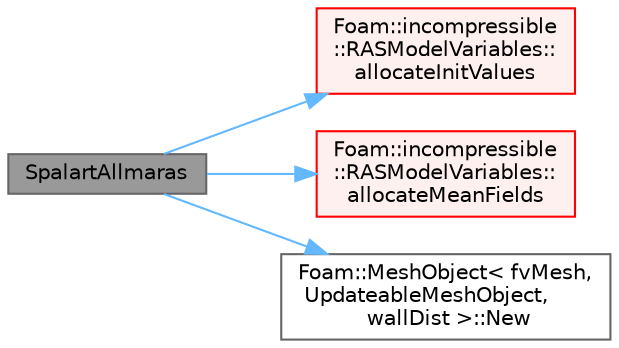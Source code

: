digraph "SpalartAllmaras"
{
 // LATEX_PDF_SIZE
  bgcolor="transparent";
  edge [fontname=Helvetica,fontsize=10,labelfontname=Helvetica,labelfontsize=10];
  node [fontname=Helvetica,fontsize=10,shape=box,height=0.2,width=0.4];
  rankdir="LR";
  Node1 [id="Node000001",label="SpalartAllmaras",height=0.2,width=0.4,color="gray40", fillcolor="grey60", style="filled", fontcolor="black",tooltip=" "];
  Node1 -> Node2 [id="edge1_Node000001_Node000002",color="steelblue1",style="solid",tooltip=" "];
  Node2 [id="Node000002",label="Foam::incompressible\l::RASModelVariables::\lallocateInitValues",height=0.2,width=0.4,color="red", fillcolor="#FFF0F0", style="filled",URL="$classFoam_1_1incompressible_1_1RASModelVariables.html#a4767451c02c73dfeede88a6d7f8a9afd",tooltip=" "];
  Node1 -> Node14 [id="edge2_Node000001_Node000014",color="steelblue1",style="solid",tooltip=" "];
  Node14 [id="Node000014",label="Foam::incompressible\l::RASModelVariables::\lallocateMeanFields",height=0.2,width=0.4,color="red", fillcolor="#FFF0F0", style="filled",URL="$classFoam_1_1incompressible_1_1RASModelVariables.html#a41a4f14b6b8ec40b9d058f019304d35d",tooltip=" "];
  Node1 -> Node15 [id="edge3_Node000001_Node000015",color="steelblue1",style="solid",tooltip=" "];
  Node15 [id="Node000015",label="Foam::MeshObject\< fvMesh,\l UpdateableMeshObject,\l wallDist \>::New",height=0.2,width=0.4,color="grey40", fillcolor="white", style="filled",URL="$classFoam_1_1MeshObject.html#a174574ec68990766b0ac5746b6c8be68",tooltip=" "];
}
